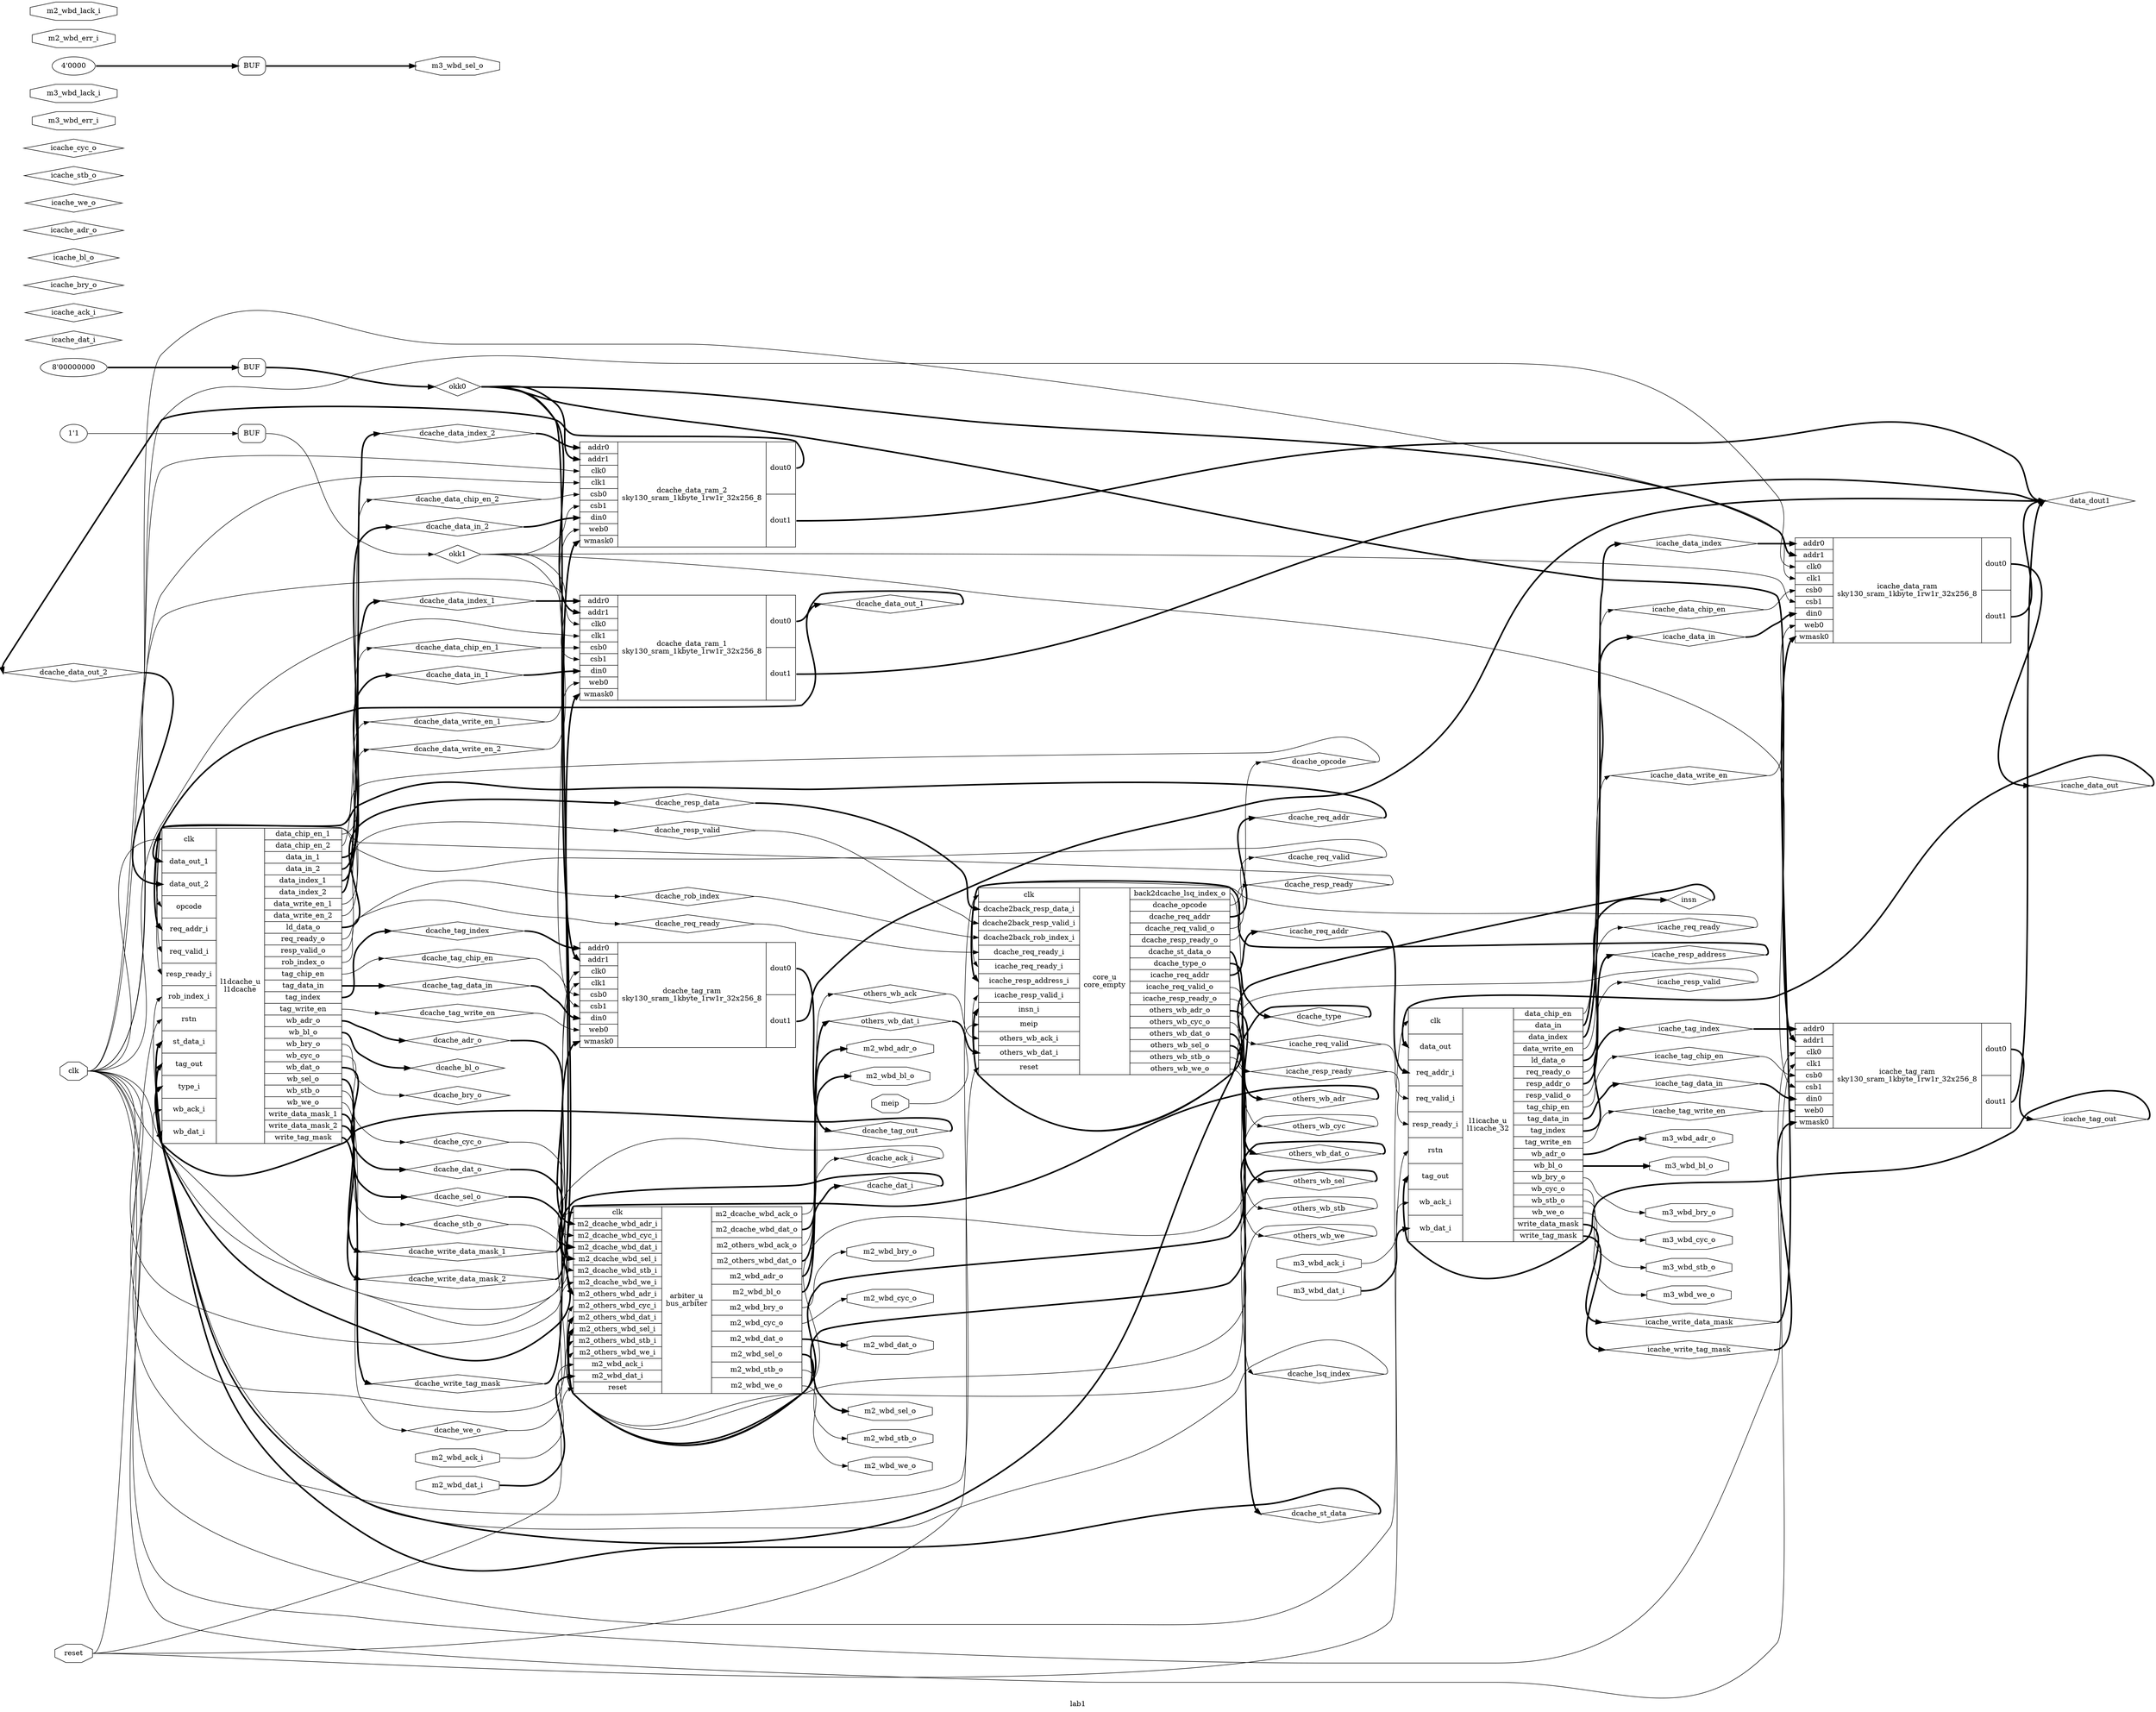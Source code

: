 digraph "lab1" {
label="lab1";
rankdir="LR";
remincross=true;
n1 [ shape=diamond, label="dcache_data_out_2", color="black", fontcolor="black" ];
n2 [ shape=diamond, label="dcache_data_in_2", color="black", fontcolor="black" ];
n3 [ shape=diamond, label="dcache_data_index_2", color="black", fontcolor="black" ];
n4 [ shape=diamond, label="dcache_write_data_mask_2", color="black", fontcolor="black" ];
n5 [ shape=diamond, label="dcache_data_write_en_2", color="black", fontcolor="black" ];
n6 [ shape=diamond, label="dcache_data_chip_en_2", color="black", fontcolor="black" ];
n7 [ shape=diamond, label="dcache_data_out_1", color="black", fontcolor="black" ];
n8 [ shape=diamond, label="dcache_data_in_1", color="black", fontcolor="black" ];
n9 [ shape=diamond, label="dcache_data_index_1", color="black", fontcolor="black" ];
n10 [ shape=diamond, label="dcache_write_data_mask_1", color="black", fontcolor="black" ];
n11 [ shape=diamond, label="dcache_data_write_en_1", color="black", fontcolor="black" ];
n12 [ shape=diamond, label="dcache_data_chip_en_1", color="black", fontcolor="black" ];
n13 [ shape=diamond, label="dcache_tag_out", color="black", fontcolor="black" ];
n14 [ shape=diamond, label="dcache_tag_data_in", color="black", fontcolor="black" ];
n15 [ shape=diamond, label="dcache_tag_index", color="black", fontcolor="black" ];
n16 [ shape=diamond, label="dcache_write_tag_mask", color="black", fontcolor="black" ];
n17 [ shape=diamond, label="dcache_tag_write_en", color="black", fontcolor="black" ];
n18 [ shape=diamond, label="dcache_tag_chip_en", color="black", fontcolor="black" ];
n19 [ shape=diamond, label="icache_data_out", color="black", fontcolor="black" ];
n20 [ shape=diamond, label="icache_data_in", color="black", fontcolor="black" ];
n21 [ shape=diamond, label="icache_data_index", color="black", fontcolor="black" ];
n22 [ shape=diamond, label="icache_write_data_mask", color="black", fontcolor="black" ];
n23 [ shape=diamond, label="icache_data_write_en", color="black", fontcolor="black" ];
n24 [ shape=diamond, label="icache_data_chip_en", color="black", fontcolor="black" ];
n25 [ shape=diamond, label="icache_tag_out", color="black", fontcolor="black" ];
n26 [ shape=diamond, label="icache_tag_data_in", color="black", fontcolor="black" ];
n27 [ shape=diamond, label="icache_tag_index", color="black", fontcolor="black" ];
n28 [ shape=diamond, label="icache_write_tag_mask", color="black", fontcolor="black" ];
n29 [ shape=diamond, label="icache_tag_write_en", color="black", fontcolor="black" ];
n30 [ shape=diamond, label="icache_tag_chip_en", color="black", fontcolor="black" ];
n31 [ shape=diamond, label="others_wb_ack", color="black", fontcolor="black" ];
n32 [ shape=diamond, label="others_wb_sel", color="black", fontcolor="black" ];
n33 [ shape=diamond, label="others_wb_dat_o", color="black", fontcolor="black" ];
n34 [ shape=diamond, label="others_wb_dat_i", color="black", fontcolor="black" ];
n35 [ shape=diamond, label="others_wb_adr", color="black", fontcolor="black" ];
n36 [ shape=diamond, label="others_wb_we", color="black", fontcolor="black" ];
n37 [ shape=diamond, label="others_wb_stb", color="black", fontcolor="black" ];
n38 [ shape=diamond, label="others_wb_cyc", color="black", fontcolor="black" ];
n39 [ shape=diamond, label="dcache_sel_o", color="black", fontcolor="black" ];
n40 [ shape=diamond, label="dcache_dat_o", color="black", fontcolor="black" ];
n41 [ shape=diamond, label="dcache_dat_i", color="black", fontcolor="black" ];
n42 [ shape=diamond, label="dcache_ack_i", color="black", fontcolor="black" ];
n43 [ shape=diamond, label="dcache_bry_o", color="black", fontcolor="black" ];
n44 [ shape=diamond, label="dcache_bl_o", color="black", fontcolor="black" ];
n45 [ shape=diamond, label="dcache_adr_o", color="black", fontcolor="black" ];
n46 [ shape=diamond, label="dcache_we_o", color="black", fontcolor="black" ];
n47 [ shape=diamond, label="dcache_stb_o", color="black", fontcolor="black" ];
n48 [ shape=diamond, label="dcache_cyc_o", color="black", fontcolor="black" ];
n49 [ shape=diamond, label="dcache_rob_index", color="black", fontcolor="black" ];
n50 [ shape=diamond, label="dcache_resp_data", color="black", fontcolor="black" ];
n51 [ shape=diamond, label="dcache_resp_ready", color="black", fontcolor="black" ];
n52 [ shape=diamond, label="dcache_resp_valid", color="black", fontcolor="black" ];
n53 [ shape=diamond, label="dcache_lsq_index", color="black", fontcolor="black" ];
n54 [ shape=diamond, label="dcache_st_data", color="black", fontcolor="black" ];
n55 [ shape=diamond, label="dcache_type", color="black", fontcolor="black" ];
n56 [ shape=diamond, label="dcache_req_addr", color="black", fontcolor="black" ];
n57 [ shape=diamond, label="dcache_opcode", color="black", fontcolor="black" ];
n58 [ shape=diamond, label="dcache_req_ready", color="black", fontcolor="black" ];
n59 [ shape=diamond, label="dcache_req_valid", color="black", fontcolor="black" ];
n60 [ shape=diamond, label="icache_dat_i", color="black", fontcolor="black" ];
n61 [ shape=diamond, label="icache_ack_i", color="black", fontcolor="black" ];
n62 [ shape=diamond, label="icache_bry_o", color="black", fontcolor="black" ];
n63 [ shape=diamond, label="icache_bl_o", color="black", fontcolor="black" ];
n64 [ shape=diamond, label="icache_adr_o", color="black", fontcolor="black" ];
n65 [ shape=diamond, label="icache_we_o", color="black", fontcolor="black" ];
n66 [ shape=diamond, label="icache_stb_o", color="black", fontcolor="black" ];
n67 [ shape=diamond, label="icache_cyc_o", color="black", fontcolor="black" ];
n68 [ shape=diamond, label="icache_resp_address", color="black", fontcolor="black" ];
n69 [ shape=diamond, label="icache_resp_ready", color="black", fontcolor="black" ];
n70 [ shape=diamond, label="insn", color="black", fontcolor="black" ];
n71 [ shape=diamond, label="icache_resp_valid", color="black", fontcolor="black" ];
n72 [ shape=diamond, label="icache_req_addr", color="black", fontcolor="black" ];
n73 [ shape=diamond, label="icache_req_ready", color="black", fontcolor="black" ];
n74 [ shape=diamond, label="icache_req_valid", color="black", fontcolor="black" ];
n75 [ shape=diamond, label="okk1", color="black", fontcolor="black" ];
n76 [ shape=diamond, label="okk0", color="black", fontcolor="black" ];
n77 [ shape=diamond, label="data_dout1", color="black", fontcolor="black" ];
n78 [ shape=octagon, label="m3_wbd_err_i", color="black", fontcolor="black" ];
n79 [ shape=octagon, label="m3_wbd_lack_i", color="black", fontcolor="black" ];
n80 [ shape=octagon, label="m3_wbd_ack_i", color="black", fontcolor="black" ];
n81 [ shape=octagon, label="m3_wbd_dat_i", color="black", fontcolor="black" ];
n82 [ shape=octagon, label="m3_wbd_stb_o", color="black", fontcolor="black" ];
n83 [ shape=octagon, label="m3_wbd_cyc_o", color="black", fontcolor="black" ];
n84 [ shape=octagon, label="m3_wbd_we_o", color="black", fontcolor="black" ];
n85 [ shape=octagon, label="m3_wbd_bry_o", color="black", fontcolor="black" ];
n86 [ shape=octagon, label="m3_wbd_bl_o", color="black", fontcolor="black" ];
n87 [ shape=octagon, label="m3_wbd_sel_o", color="black", fontcolor="black" ];
n88 [ shape=octagon, label="m3_wbd_adr_o", color="black", fontcolor="black" ];
n89 [ shape=octagon, label="m2_wbd_err_i", color="black", fontcolor="black" ];
n90 [ shape=octagon, label="m2_wbd_lack_i", color="black", fontcolor="black" ];
n91 [ shape=octagon, label="m2_wbd_ack_i", color="black", fontcolor="black" ];
n92 [ shape=octagon, label="m2_wbd_dat_i", color="black", fontcolor="black" ];
n93 [ shape=octagon, label="m2_wbd_stb_o", color="black", fontcolor="black" ];
n94 [ shape=octagon, label="m2_wbd_cyc_o", color="black", fontcolor="black" ];
n95 [ shape=octagon, label="m2_wbd_we_o", color="black", fontcolor="black" ];
n96 [ shape=octagon, label="m2_wbd_bry_o", color="black", fontcolor="black" ];
n97 [ shape=octagon, label="m2_wbd_bl_o", color="black", fontcolor="black" ];
n98 [ shape=octagon, label="m2_wbd_sel_o", color="black", fontcolor="black" ];
n99 [ shape=octagon, label="m2_wbd_adr_o", color="black", fontcolor="black" ];
n100 [ shape=octagon, label="m2_wbd_dat_o", color="black", fontcolor="black" ];
n101 [ shape=octagon, label="meip", color="black", fontcolor="black" ];
n102 [ shape=octagon, label="reset", color="black", fontcolor="black" ];
n103 [ shape=octagon, label="clk", color="black", fontcolor="black" ];
c115 [ shape=record, label="{{<p104> addr0|<p105> addr1|<p106> clk0|<p107> clk1|<p108> csb0|<p109> csb1|<p110> din0|<p111> web0|<p112> wmask0}|dcache_data_ram_2\nsky130_sram_1kbyte_1rw1r_32x256_8|{<p113> dout0|<p114> dout1}}" ];
c116 [ shape=record, label="{{<p104> addr0|<p105> addr1|<p106> clk0|<p107> clk1|<p108> csb0|<p109> csb1|<p110> din0|<p111> web0|<p112> wmask0}|dcache_data_ram_1\nsky130_sram_1kbyte_1rw1r_32x256_8|{<p113> dout0|<p114> dout1}}" ];
c117 [ shape=record, label="{{<p104> addr0|<p105> addr1|<p106> clk0|<p107> clk1|<p108> csb0|<p109> csb1|<p110> din0|<p111> web0|<p112> wmask0}|dcache_tag_ram\nsky130_sram_1kbyte_1rw1r_32x256_8|{<p113> dout0|<p114> dout1}}" ];
c118 [ shape=record, label="{{<p104> addr0|<p105> addr1|<p106> clk0|<p107> clk1|<p108> csb0|<p109> csb1|<p110> din0|<p111> web0|<p112> wmask0}|icache_data_ram\nsky130_sram_1kbyte_1rw1r_32x256_8|{<p113> dout0|<p114> dout1}}" ];
c119 [ shape=record, label="{{<p104> addr0|<p105> addr1|<p106> clk0|<p107> clk1|<p108> csb0|<p109> csb1|<p110> din0|<p111> web0|<p112> wmask0}|icache_tag_ram\nsky130_sram_1kbyte_1rw1r_32x256_8|{<p113> dout0|<p114> dout1}}" ];
c136 [ shape=record, label="{{<p103> clk|<p120> m2_dcache_wbd_adr_i|<p121> m2_dcache_wbd_cyc_i|<p122> m2_dcache_wbd_dat_i|<p123> m2_dcache_wbd_sel_i|<p124> m2_dcache_wbd_stb_i|<p125> m2_dcache_wbd_we_i|<p126> m2_others_wbd_adr_i|<p127> m2_others_wbd_cyc_i|<p128> m2_others_wbd_dat_i|<p129> m2_others_wbd_sel_i|<p130> m2_others_wbd_stb_i|<p131> m2_others_wbd_we_i|<p91> m2_wbd_ack_i|<p92> m2_wbd_dat_i|<p102> reset}|arbiter_u\nbus_arbiter|{<p132> m2_dcache_wbd_ack_o|<p133> m2_dcache_wbd_dat_o|<p134> m2_others_wbd_ack_o|<p135> m2_others_wbd_dat_o|<p99> m2_wbd_adr_o|<p97> m2_wbd_bl_o|<p96> m2_wbd_bry_o|<p94> m2_wbd_cyc_o|<p100> m2_wbd_dat_o|<p98> m2_wbd_sel_o|<p93> m2_wbd_stb_o|<p95> m2_wbd_we_o}}" ];
c177 [ shape=record, label="{{<p103> clk|<p137> data_out_1|<p138> data_out_2|<p139> opcode|<p140> req_addr_i|<p141> req_valid_i|<p142> resp_ready_i|<p143> rob_index_i|<p144> rstn|<p145> st_data_i|<p146> tag_out|<p147> type_i|<p148> wb_ack_i|<p149> wb_dat_i}|l1dcache_u\nl1dcache|{<p150> data_chip_en_1|<p151> data_chip_en_2|<p152> data_in_1|<p153> data_in_2|<p154> data_index_1|<p155> data_index_2|<p156> data_write_en_1|<p157> data_write_en_2|<p158> ld_data_o|<p159> req_ready_o|<p160> resp_valid_o|<p161> rob_index_o|<p162> tag_chip_en|<p163> tag_data_in|<p164> tag_index|<p165> tag_write_en|<p166> wb_adr_o|<p167> wb_bl_o|<p168> wb_bry_o|<p169> wb_cyc_o|<p170> wb_dat_o|<p171> wb_sel_o|<p172> wb_stb_o|<p173> wb_we_o|<p174> write_data_mask_1|<p175> write_data_mask_2|<p176> write_tag_mask}}" ];
c185 [ shape=record, label="{{<p103> clk|<p178> data_out|<p140> req_addr_i|<p141> req_valid_i|<p142> resp_ready_i|<p144> rstn|<p146> tag_out|<p148> wb_ack_i|<p149> wb_dat_i}|l1icache_u\nl1icache_32|{<p179> data_chip_en|<p180> data_in|<p181> data_index|<p182> data_write_en|<p158> ld_data_o|<p159> req_ready_o|<p183> resp_addr_o|<p160> resp_valid_o|<p162> tag_chip_en|<p163> tag_data_in|<p164> tag_index|<p165> tag_write_en|<p166> wb_adr_o|<p167> wb_bl_o|<p168> wb_bry_o|<p169> wb_cyc_o|<p172> wb_stb_o|<p173> wb_we_o|<p184> write_data_mask|<p176> write_tag_mask}}" ];
c207 [ shape=record, label="{{<p103> clk|<p186> dcache2back_resp_data_i|<p187> dcache2back_resp_valid_i|<p188> dcache2back_rob_index_i|<p189> dcache_req_ready_i|<p190> icache_req_ready_i|<p191> icache_resp_address_i|<p192> icache_resp_valid_i|<p193> insn_i|<p101> meip|<p194> others_wb_ack_i|<p34> others_wb_dat_i|<p102> reset}|core_u\ncore_empty|{<p195> back2dcache_lsq_index_o|<p57> dcache_opcode|<p56> dcache_req_addr|<p196> dcache_req_valid_o|<p197> dcache_resp_ready_o|<p198> dcache_st_data_o|<p199> dcache_type_o|<p72> icache_req_addr|<p200> icache_req_valid_o|<p201> icache_resp_ready_o|<p202> others_wb_adr_o|<p203> others_wb_cyc_o|<p33> others_wb_dat_o|<p204> others_wb_sel_o|<p205> others_wb_stb_o|<p206> others_wb_we_o}}" ];
v0 [ label="8'00000000" ];
x1 [shape=box, style=rounded, label="BUF"];
v2 [ label="1'1" ];
x3 [shape=box, style=rounded, label="BUF"];
v4 [ label="4'0000" ];
x5 [shape=box, style=rounded, label="BUF"];
c115:p113:e -> n1:w [color="black", style="setlinewidth(3)", label=""];
n1:e -> c177:p138:w [color="black", style="setlinewidth(3)", label=""];
c177:p174:e -> n10:w [color="black", style="setlinewidth(3)", label=""];
n10:e -> c116:p112:w [color="black", style="setlinewidth(3)", label=""];
c136:p100:e -> n100:w [color="black", style="setlinewidth(3)", label=""];
n101:e -> c207:p101:w [color="black", label=""];
n102:e -> c136:p102:w [color="black", label=""];
n102:e -> c177:p144:w [color="black", label=""];
n102:e -> c185:p144:w [color="black", label=""];
n102:e -> c207:p102:w [color="black", label=""];
n103:e -> c115:p106:w [color="black", label=""];
n103:e -> c115:p107:w [color="black", label=""];
n103:e -> c116:p106:w [color="black", label=""];
n103:e -> c116:p107:w [color="black", label=""];
n103:e -> c117:p106:w [color="black", label=""];
n103:e -> c117:p107:w [color="black", label=""];
n103:e -> c118:p106:w [color="black", label=""];
n103:e -> c118:p107:w [color="black", label=""];
n103:e -> c119:p106:w [color="black", label=""];
n103:e -> c119:p107:w [color="black", label=""];
n103:e -> c136:p103:w [color="black", label=""];
n103:e -> c177:p103:w [color="black", label=""];
n103:e -> c185:p103:w [color="black", label=""];
n103:e -> c207:p103:w [color="black", label=""];
c177:p156:e -> n11:w [color="black", label=""];
n11:e -> c116:p111:w [color="black", label=""];
c177:p150:e -> n12:w [color="black", label=""];
n12:e -> c116:p108:w [color="black", label=""];
c117:p113:e -> n13:w [color="black", style="setlinewidth(3)", label=""];
n13:e -> c177:p146:w [color="black", style="setlinewidth(3)", label=""];
c177:p163:e -> n14:w [color="black", style="setlinewidth(3)", label=""];
n14:e -> c117:p110:w [color="black", style="setlinewidth(3)", label=""];
c177:p164:e -> n15:w [color="black", style="setlinewidth(3)", label=""];
n15:e -> c117:p104:w [color="black", style="setlinewidth(3)", label=""];
c177:p176:e -> n16:w [color="black", style="setlinewidth(3)", label=""];
n16:e -> c117:p112:w [color="black", style="setlinewidth(3)", label=""];
c177:p165:e -> n17:w [color="black", label=""];
n17:e -> c117:p111:w [color="black", label=""];
c177:p162:e -> n18:w [color="black", label=""];
n18:e -> c117:p108:w [color="black", label=""];
c118:p113:e -> n19:w [color="black", style="setlinewidth(3)", label=""];
n19:e -> c185:p178:w [color="black", style="setlinewidth(3)", label=""];
c177:p153:e -> n2:w [color="black", style="setlinewidth(3)", label=""];
n2:e -> c115:p110:w [color="black", style="setlinewidth(3)", label=""];
c185:p180:e -> n20:w [color="black", style="setlinewidth(3)", label=""];
n20:e -> c118:p110:w [color="black", style="setlinewidth(3)", label=""];
c185:p181:e -> n21:w [color="black", style="setlinewidth(3)", label=""];
n21:e -> c118:p104:w [color="black", style="setlinewidth(3)", label=""];
c185:p184:e -> n22:w [color="black", style="setlinewidth(3)", label=""];
n22:e -> c118:p112:w [color="black", style="setlinewidth(3)", label=""];
c185:p182:e -> n23:w [color="black", label=""];
n23:e -> c118:p111:w [color="black", label=""];
c185:p179:e -> n24:w [color="black", label=""];
n24:e -> c118:p108:w [color="black", label=""];
c119:p113:e -> n25:w [color="black", style="setlinewidth(3)", label=""];
n25:e -> c185:p146:w [color="black", style="setlinewidth(3)", label=""];
c185:p163:e -> n26:w [color="black", style="setlinewidth(3)", label=""];
n26:e -> c119:p110:w [color="black", style="setlinewidth(3)", label=""];
c185:p164:e -> n27:w [color="black", style="setlinewidth(3)", label=""];
n27:e -> c119:p104:w [color="black", style="setlinewidth(3)", label=""];
c185:p176:e -> n28:w [color="black", style="setlinewidth(3)", label=""];
n28:e -> c119:p112:w [color="black", style="setlinewidth(3)", label=""];
c185:p165:e -> n29:w [color="black", label=""];
n29:e -> c119:p111:w [color="black", label=""];
c177:p155:e -> n3:w [color="black", style="setlinewidth(3)", label=""];
n3:e -> c115:p104:w [color="black", style="setlinewidth(3)", label=""];
c185:p162:e -> n30:w [color="black", label=""];
n30:e -> c119:p108:w [color="black", label=""];
c136:p134:e -> n31:w [color="black", label=""];
n31:e -> c207:p194:w [color="black", label=""];
c207:p204:e -> n32:w [color="black", style="setlinewidth(3)", label=""];
n32:e -> c136:p129:w [color="black", style="setlinewidth(3)", label=""];
c207:p33:e -> n33:w [color="black", style="setlinewidth(3)", label=""];
n33:e -> c136:p128:w [color="black", style="setlinewidth(3)", label=""];
c136:p135:e -> n34:w [color="black", style="setlinewidth(3)", label=""];
n34:e -> c207:p34:w [color="black", style="setlinewidth(3)", label=""];
c207:p202:e -> n35:w [color="black", style="setlinewidth(3)", label=""];
n35:e -> c136:p126:w [color="black", style="setlinewidth(3)", label=""];
c207:p206:e -> n36:w [color="black", label=""];
n36:e -> c136:p131:w [color="black", label=""];
c207:p205:e -> n37:w [color="black", label=""];
n37:e -> c136:p130:w [color="black", label=""];
c207:p203:e -> n38:w [color="black", label=""];
n38:e -> c136:p127:w [color="black", label=""];
c177:p171:e -> n39:w [color="black", style="setlinewidth(3)", label=""];
n39:e -> c136:p123:w [color="black", style="setlinewidth(3)", label=""];
c177:p175:e -> n4:w [color="black", style="setlinewidth(3)", label=""];
n4:e -> c115:p112:w [color="black", style="setlinewidth(3)", label=""];
c177:p170:e -> n40:w [color="black", style="setlinewidth(3)", label=""];
n40:e -> c136:p122:w [color="black", style="setlinewidth(3)", label=""];
c136:p133:e -> n41:w [color="black", style="setlinewidth(3)", label=""];
n41:e -> c177:p149:w [color="black", style="setlinewidth(3)", label=""];
c136:p132:e -> n42:w [color="black", label=""];
n42:e -> c177:p148:w [color="black", label=""];
c177:p168:e -> n43:w [color="black", label=""];
c177:p167:e -> n44:w [color="black", style="setlinewidth(3)", label=""];
c177:p166:e -> n45:w [color="black", style="setlinewidth(3)", label=""];
n45:e -> c136:p120:w [color="black", style="setlinewidth(3)", label=""];
c177:p173:e -> n46:w [color="black", label=""];
n46:e -> c136:p125:w [color="black", label=""];
c177:p172:e -> n47:w [color="black", label=""];
n47:e -> c136:p124:w [color="black", label=""];
c177:p169:e -> n48:w [color="black", label=""];
n48:e -> c136:p121:w [color="black", label=""];
c177:p161:e -> n49:w [color="black", label=""];
n49:e -> c207:p188:w [color="black", label=""];
c177:p157:e -> n5:w [color="black", label=""];
n5:e -> c115:p111:w [color="black", label=""];
c177:p158:e -> n50:w [color="black", style="setlinewidth(3)", label=""];
n50:e -> c207:p186:w [color="black", style="setlinewidth(3)", label=""];
c207:p197:e -> n51:w [color="black", label=""];
n51:e -> c177:p142:w [color="black", label=""];
c177:p160:e -> n52:w [color="black", label=""];
n52:e -> c207:p187:w [color="black", label=""];
c207:p195:e -> n53:w [color="black", label=""];
n53:e -> c177:p143:w [color="black", label=""];
c207:p198:e -> n54:w [color="black", style="setlinewidth(3)", label=""];
n54:e -> c177:p145:w [color="black", style="setlinewidth(3)", label=""];
c207:p199:e -> n55:w [color="black", style="setlinewidth(3)", label=""];
n55:e -> c177:p147:w [color="black", style="setlinewidth(3)", label=""];
c207:p56:e -> n56:w [color="black", style="setlinewidth(3)", label=""];
n56:e -> c177:p140:w [color="black", style="setlinewidth(3)", label=""];
c207:p57:e -> n57:w [color="black", label=""];
n57:e -> c177:p139:w [color="black", label=""];
c177:p159:e -> n58:w [color="black", label=""];
n58:e -> c207:p189:w [color="black", label=""];
c207:p196:e -> n59:w [color="black", label=""];
n59:e -> c177:p141:w [color="black", label=""];
c177:p151:e -> n6:w [color="black", label=""];
n6:e -> c115:p108:w [color="black", label=""];
c185:p183:e -> n68:w [color="black", style="setlinewidth(3)", label=""];
n68:e -> c207:p191:w [color="black", style="setlinewidth(3)", label=""];
c207:p201:e -> n69:w [color="black", label=""];
n69:e -> c185:p142:w [color="black", label=""];
c116:p113:e -> n7:w [color="black", style="setlinewidth(3)", label=""];
n7:e -> c177:p137:w [color="black", style="setlinewidth(3)", label=""];
c185:p158:e -> n70:w [color="black", style="setlinewidth(3)", label=""];
n70:e -> c207:p193:w [color="black", style="setlinewidth(3)", label=""];
c185:p160:e -> n71:w [color="black", label=""];
n71:e -> c207:p192:w [color="black", label=""];
c207:p72:e -> n72:w [color="black", style="setlinewidth(3)", label=""];
n72:e -> c185:p140:w [color="black", style="setlinewidth(3)", label=""];
c185:p159:e -> n73:w [color="black", label=""];
n73:e -> c207:p190:w [color="black", label=""];
c207:p200:e -> n74:w [color="black", label=""];
n74:e -> c185:p141:w [color="black", label=""];
x3:e:e -> n75:w [color="black", label=""];
n75:e -> c115:p109:w [color="black", label=""];
n75:e -> c116:p109:w [color="black", label=""];
n75:e -> c117:p109:w [color="black", label=""];
n75:e -> c118:p109:w [color="black", label=""];
n75:e -> c119:p109:w [color="black", label=""];
x1:e:e -> n76:w [color="black", style="setlinewidth(3)", label=""];
n76:e -> c115:p105:w [color="black", style="setlinewidth(3)", label=""];
n76:e -> c116:p105:w [color="black", style="setlinewidth(3)", label=""];
n76:e -> c117:p105:w [color="black", style="setlinewidth(3)", label=""];
n76:e -> c118:p105:w [color="black", style="setlinewidth(3)", label=""];
n76:e -> c119:p105:w [color="black", style="setlinewidth(3)", label=""];
c115:p114:e -> n77:w [color="black", style="setlinewidth(3)", label=""];
c116:p114:e -> n77:w [color="black", style="setlinewidth(3)", label=""];
c117:p114:e -> n77:w [color="black", style="setlinewidth(3)", label=""];
c118:p114:e -> n77:w [color="black", style="setlinewidth(3)", label=""];
c119:p114:e -> n77:w [color="black", style="setlinewidth(3)", label=""];
c177:p152:e -> n8:w [color="black", style="setlinewidth(3)", label=""];
n8:e -> c116:p110:w [color="black", style="setlinewidth(3)", label=""];
n80:e -> c185:p148:w [color="black", label=""];
n81:e -> c185:p149:w [color="black", style="setlinewidth(3)", label=""];
c185:p172:e -> n82:w [color="black", label=""];
c185:p169:e -> n83:w [color="black", label=""];
c185:p173:e -> n84:w [color="black", label=""];
c185:p168:e -> n85:w [color="black", label=""];
c185:p167:e -> n86:w [color="black", style="setlinewidth(3)", label=""];
x5:e:e -> n87:w [color="black", style="setlinewidth(3)", label=""];
c185:p166:e -> n88:w [color="black", style="setlinewidth(3)", label=""];
c177:p154:e -> n9:w [color="black", style="setlinewidth(3)", label=""];
n9:e -> c116:p104:w [color="black", style="setlinewidth(3)", label=""];
n91:e -> c136:p91:w [color="black", label=""];
n92:e -> c136:p92:w [color="black", style="setlinewidth(3)", label=""];
c136:p93:e -> n93:w [color="black", label=""];
c136:p94:e -> n94:w [color="black", label=""];
c136:p95:e -> n95:w [color="black", label=""];
c136:p96:e -> n96:w [color="black", label=""];
c136:p97:e -> n97:w [color="black", style="setlinewidth(3)", label=""];
c136:p98:e -> n98:w [color="black", style="setlinewidth(3)", label=""];
c136:p99:e -> n99:w [color="black", style="setlinewidth(3)", label=""];
v0:e -> x1:w:w [color="black", style="setlinewidth(3)", label=""];
v2:e -> x3:w:w [color="black", label=""];
v4:e -> x5:w:w [color="black", style="setlinewidth(3)", label=""];
}
